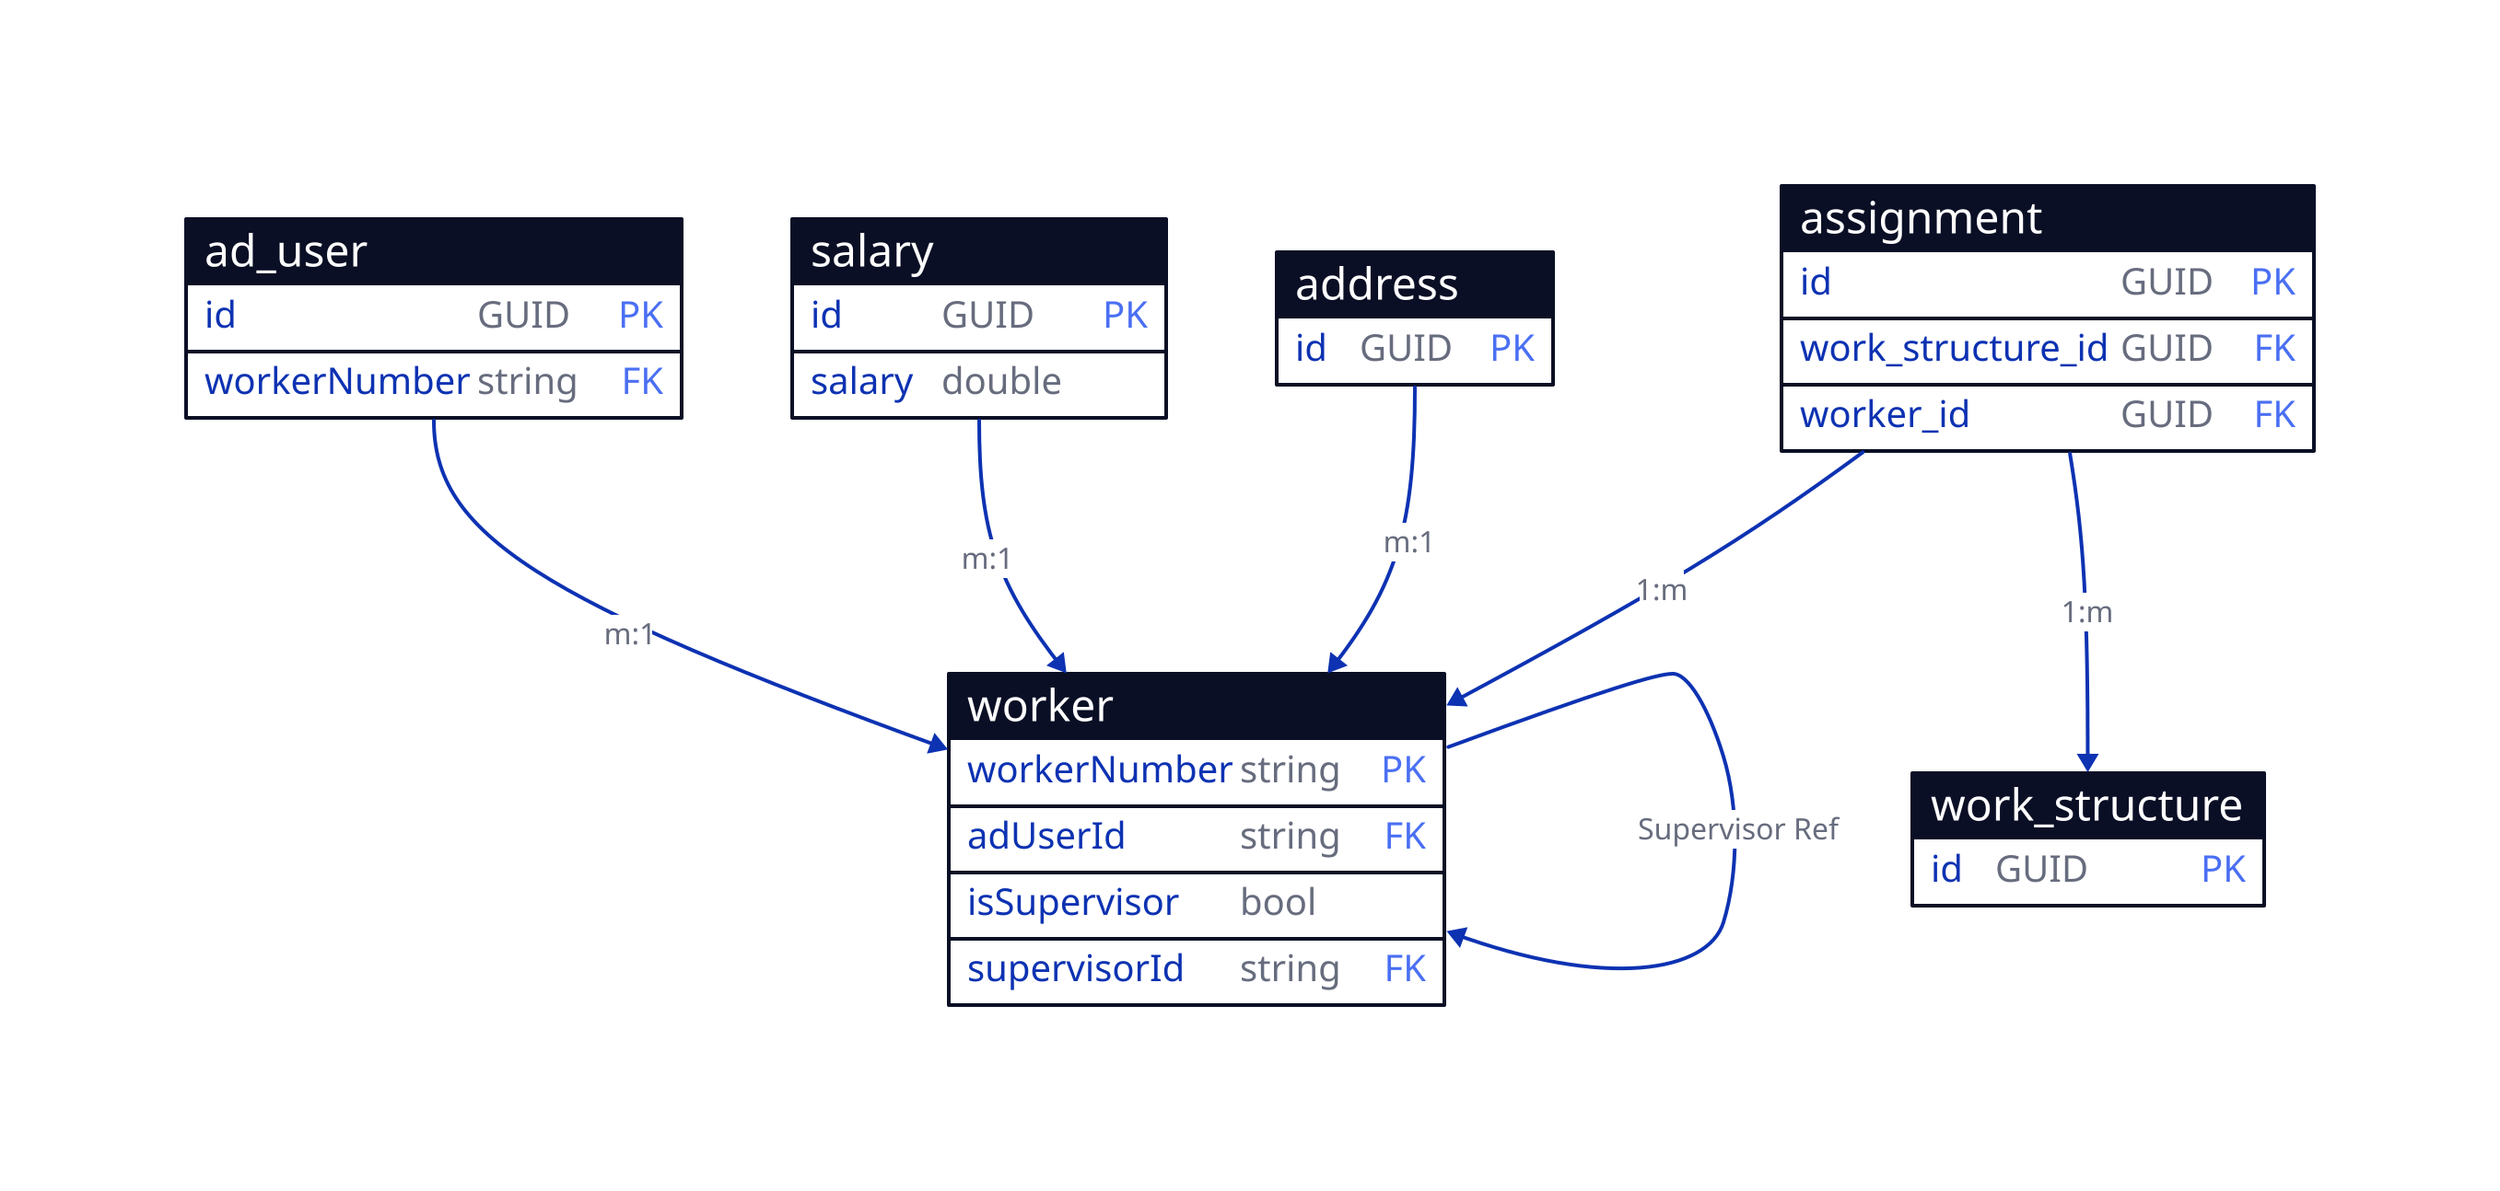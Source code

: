 worker: {
    shape:sql_table
    workerNumber: string {constraint: primary_key}
    adUserId: string {constraint: foreign_key}
    isSupervisor: bool
    supervisorId: string {constraint: foreign_key}
}

ad_user: {
    shape: sql_table
    id: GUID {constraint: primary_key}
    workerNumber: string {constraint: foreign_key}
}

salary: {
    shape: sql_table
    id: GUID {constraint: primary_key}
    salary: double
}

address: {
    shape: sql_table
    id: GUID {constraint: primary_key}
}

work_structure: {
    shape: sql_table
    id: GUID {constraint: primary_key}
}

assignment: {
    shape: sql_table
    id: GUID {constraint: primary_key}
    work_structure_id: GUID {constraint: foreign_key}
    worker_id: GUID {constraint: foreign_key}
}

ad_user.id -> worker: m:1
salary -> worker: m:1
address -> worker: m:1
worker -> worker: Supervisor Ref

assignment -> work_structure: 1:m
assignment -> worker: 1:m